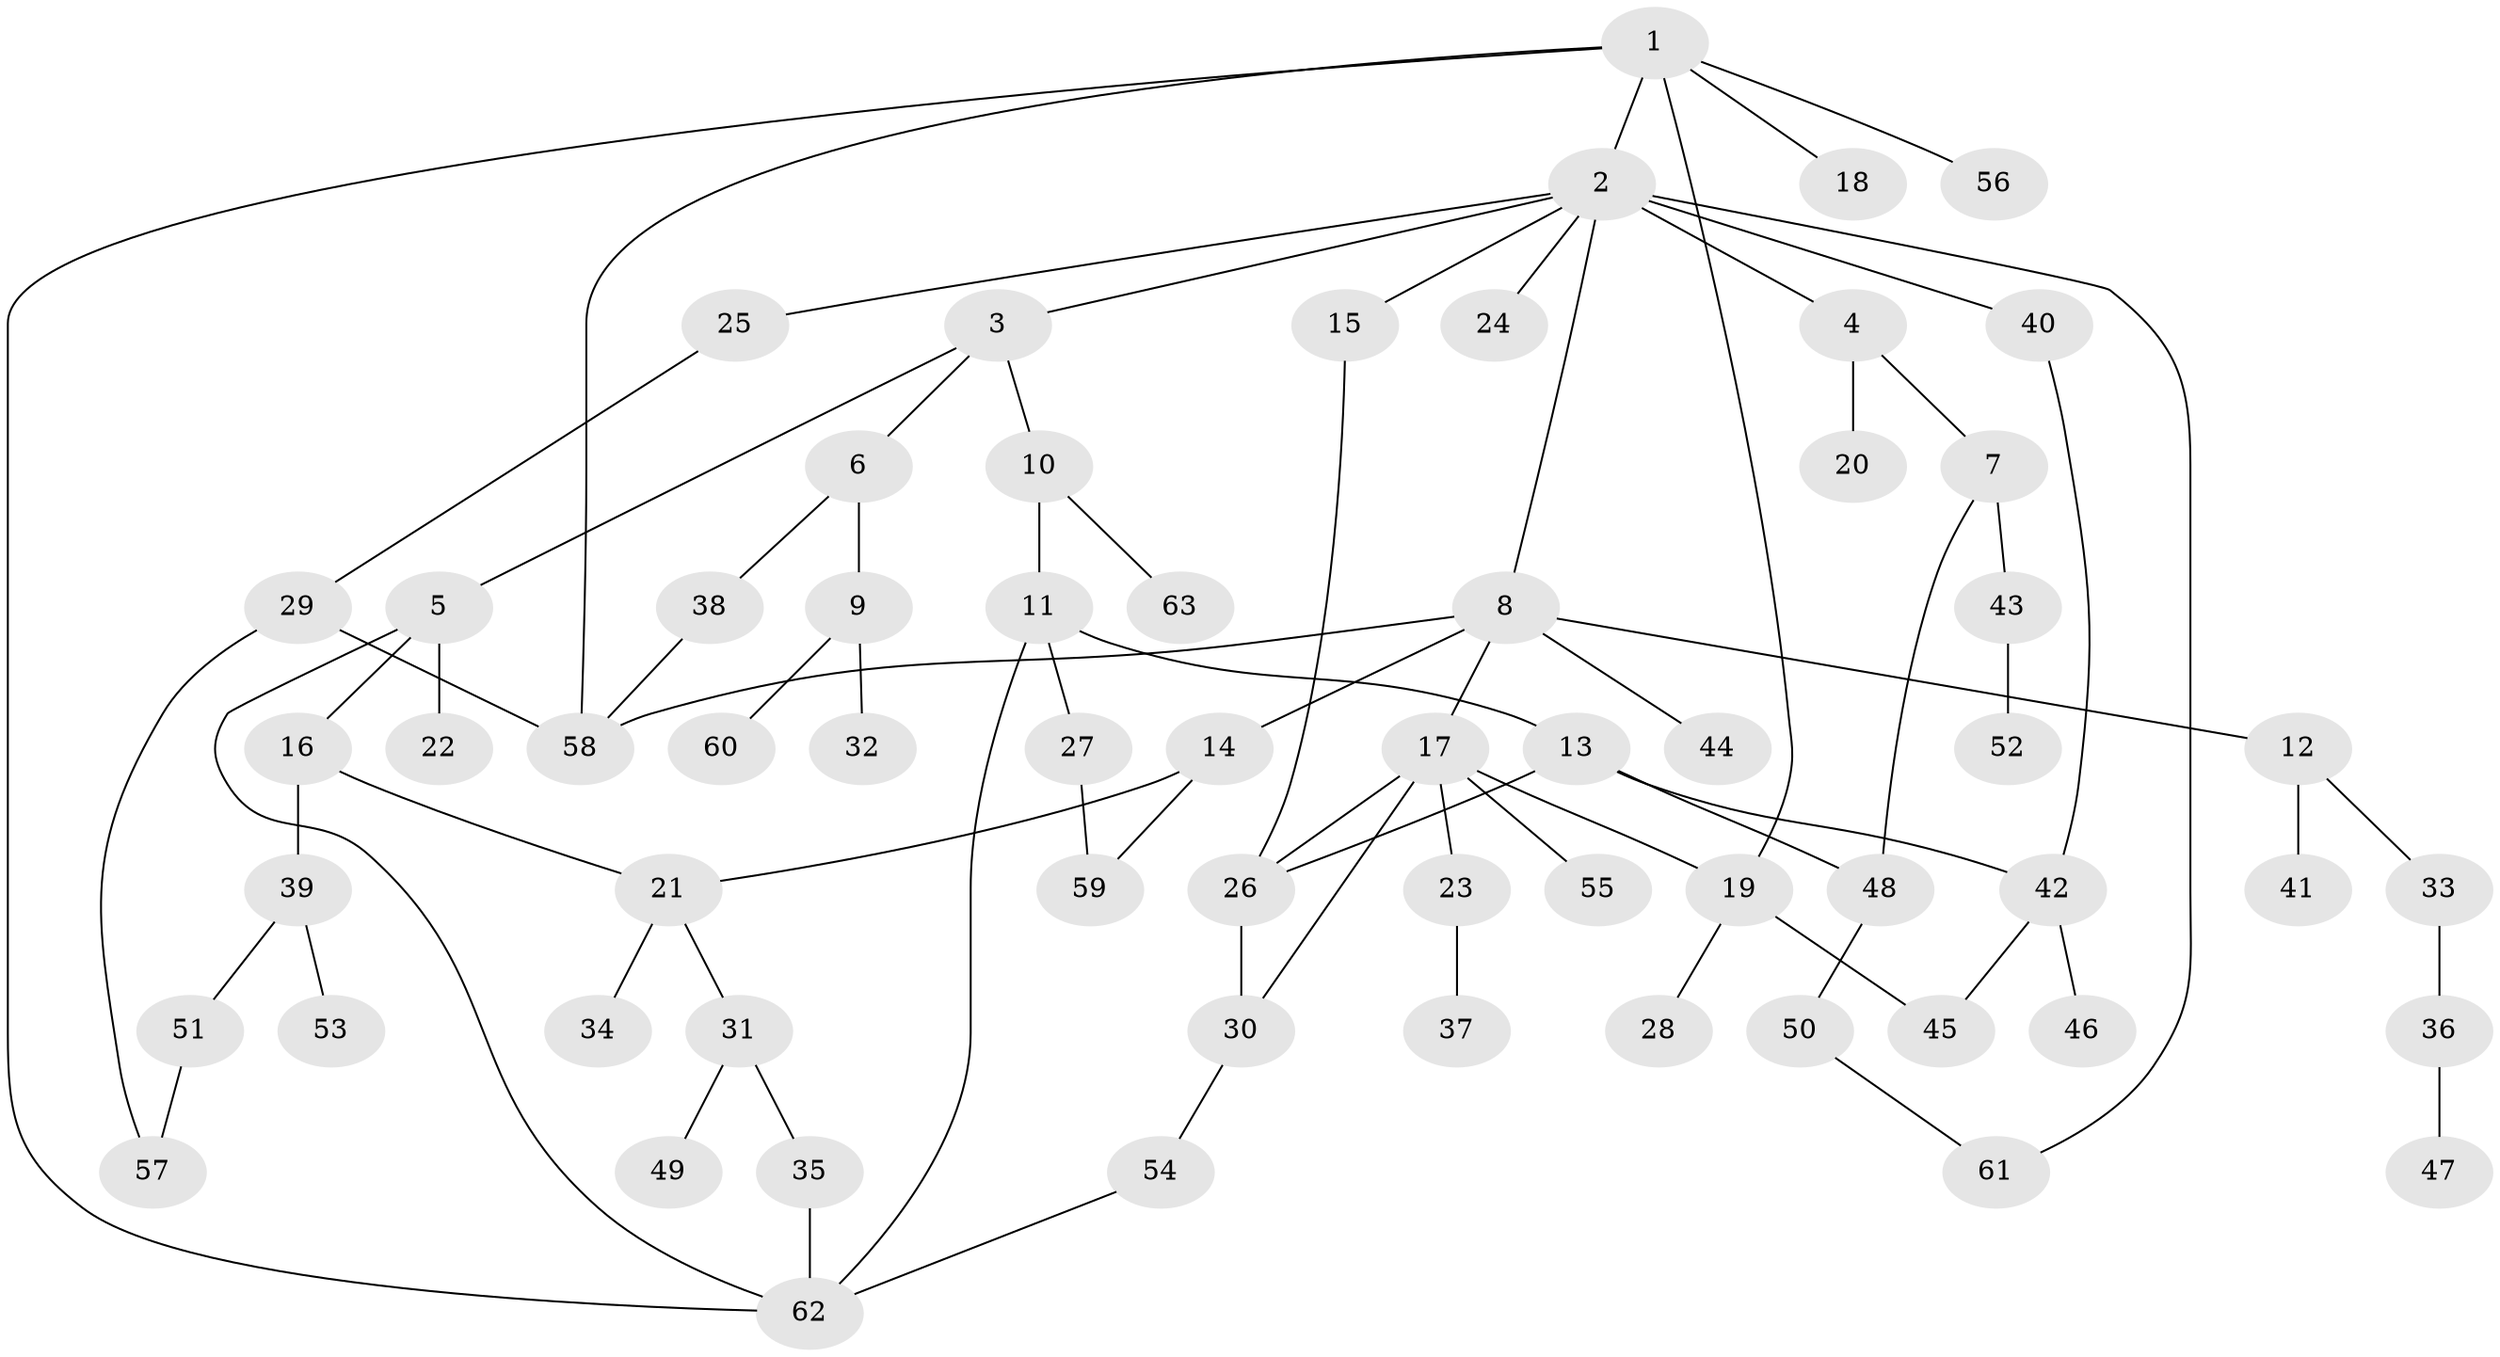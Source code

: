 // Generated by graph-tools (version 1.1) at 2025/10/02/27/25 16:10:53]
// undirected, 63 vertices, 80 edges
graph export_dot {
graph [start="1"]
  node [color=gray90,style=filled];
  1;
  2;
  3;
  4;
  5;
  6;
  7;
  8;
  9;
  10;
  11;
  12;
  13;
  14;
  15;
  16;
  17;
  18;
  19;
  20;
  21;
  22;
  23;
  24;
  25;
  26;
  27;
  28;
  29;
  30;
  31;
  32;
  33;
  34;
  35;
  36;
  37;
  38;
  39;
  40;
  41;
  42;
  43;
  44;
  45;
  46;
  47;
  48;
  49;
  50;
  51;
  52;
  53;
  54;
  55;
  56;
  57;
  58;
  59;
  60;
  61;
  62;
  63;
  1 -- 2;
  1 -- 18;
  1 -- 19;
  1 -- 56;
  1 -- 58;
  1 -- 62;
  2 -- 3;
  2 -- 4;
  2 -- 8;
  2 -- 15;
  2 -- 24;
  2 -- 25;
  2 -- 40;
  2 -- 61;
  3 -- 5;
  3 -- 6;
  3 -- 10;
  4 -- 7;
  4 -- 20;
  5 -- 16;
  5 -- 22;
  5 -- 62;
  6 -- 9;
  6 -- 38;
  7 -- 43;
  7 -- 48;
  8 -- 12;
  8 -- 14;
  8 -- 17;
  8 -- 44;
  8 -- 58;
  9 -- 32;
  9 -- 60;
  10 -- 11;
  10 -- 63;
  11 -- 13;
  11 -- 27;
  11 -- 62;
  12 -- 33;
  12 -- 41;
  13 -- 42;
  13 -- 26;
  13 -- 48;
  14 -- 59;
  14 -- 21;
  15 -- 26;
  16 -- 21;
  16 -- 39;
  17 -- 23;
  17 -- 26;
  17 -- 55;
  17 -- 19;
  17 -- 30;
  19 -- 28;
  19 -- 45;
  21 -- 31;
  21 -- 34;
  23 -- 37;
  25 -- 29;
  26 -- 30;
  27 -- 59;
  29 -- 58;
  29 -- 57;
  30 -- 54;
  31 -- 35;
  31 -- 49;
  33 -- 36;
  35 -- 62;
  36 -- 47;
  38 -- 58;
  39 -- 51;
  39 -- 53;
  40 -- 42;
  42 -- 45;
  42 -- 46;
  43 -- 52;
  48 -- 50;
  50 -- 61;
  51 -- 57;
  54 -- 62;
}
